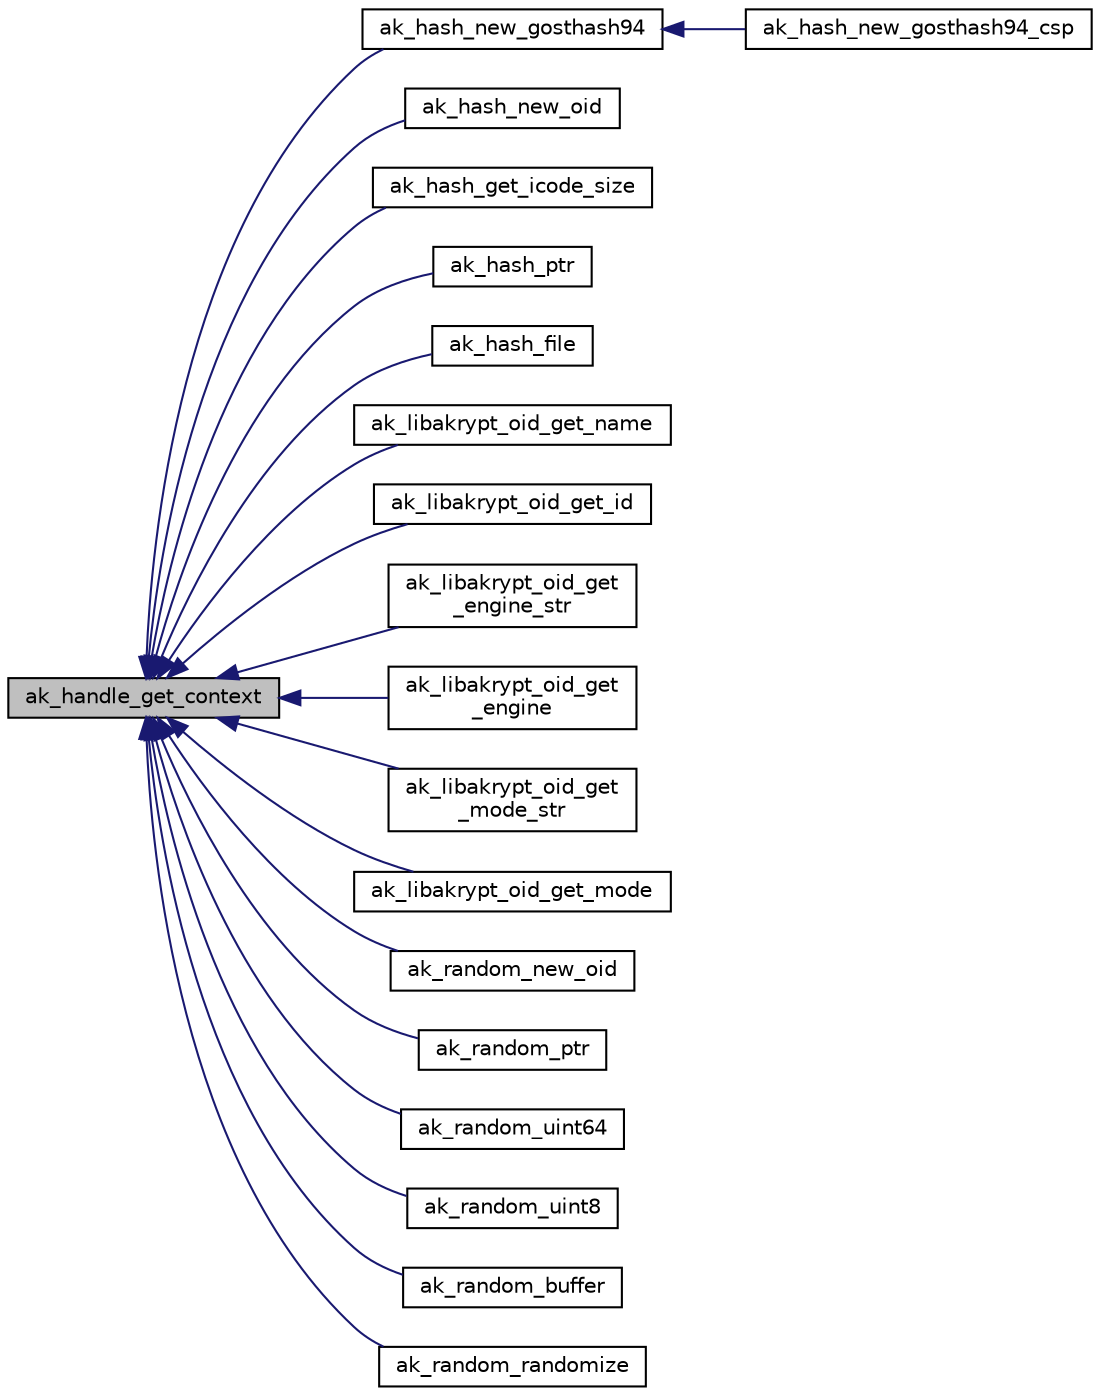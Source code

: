 digraph "ak_handle_get_context"
{
  edge [fontname="Helvetica",fontsize="10",labelfontname="Helvetica",labelfontsize="10"];
  node [fontname="Helvetica",fontsize="10",shape=record];
  rankdir="LR";
  Node1 [label="ak_handle_get_context",height=0.2,width=0.4,color="black", fillcolor="grey75", style="filled", fontcolor="black"];
  Node1 -> Node2 [dir="back",color="midnightblue",fontsize="10",style="solid",fontname="Helvetica"];
  Node2 [label="ak_hash_new_gosthash94",height=0.2,width=0.4,color="black", fillcolor="white", style="filled",URL="$libakrypt_8h.html#a9e050b9bdcf3fb28b7722b4509098f3f",tooltip="Создание дескриптора функции хеширования ГОСТ Р 34.11-94 с заданными таблицами замен. "];
  Node2 -> Node3 [dir="back",color="midnightblue",fontsize="10",style="solid",fontname="Helvetica"];
  Node3 [label="ak_hash_new_gosthash94_csp",height=0.2,width=0.4,color="black", fillcolor="white", style="filled",URL="$libakrypt_8h.html#ae57de30d80d6a08d239c23d437031e32",tooltip="Создание дескриптора функции хеширования ГОСТ Р 34.11-94 с таблицами замен из CSP. "];
  Node1 -> Node4 [dir="back",color="midnightblue",fontsize="10",style="solid",fontname="Helvetica"];
  Node4 [label="ak_hash_new_oid",height=0.2,width=0.4,color="black", fillcolor="white", style="filled",URL="$libakrypt_8h.html#a91784c86b23cbe8aade153aef5641c8e",tooltip="Создание дескриптора функции хеширования по ее OID. "];
  Node1 -> Node5 [dir="back",color="midnightblue",fontsize="10",style="solid",fontname="Helvetica"];
  Node5 [label="ak_hash_get_icode_size",height=0.2,width=0.4,color="black", fillcolor="white", style="filled",URL="$libakrypt_8h.html#a43fea767ad0f9cb05e3da394cc8d5b25",tooltip="Получение длины хешкода для заданной функции хеширования (в байтах). "];
  Node1 -> Node6 [dir="back",color="midnightblue",fontsize="10",style="solid",fontname="Helvetica"];
  Node6 [label="ak_hash_ptr",height=0.2,width=0.4,color="black", fillcolor="white", style="filled",URL="$libakrypt_8h.html#a76952f17bfd5ebd2c8961dac01b1d4c2",tooltip="Хеширование заданной области памяти. "];
  Node1 -> Node7 [dir="back",color="midnightblue",fontsize="10",style="solid",fontname="Helvetica"];
  Node7 [label="ak_hash_file",height=0.2,width=0.4,color="black", fillcolor="white", style="filled",URL="$libakrypt_8h.html#a947f1032e81c23f725b96290154c093b",tooltip="Хеширование заданного файла. "];
  Node1 -> Node8 [dir="back",color="midnightblue",fontsize="10",style="solid",fontname="Helvetica"];
  Node8 [label="ak_libakrypt_oid_get_name",height=0.2,width=0.4,color="black", fillcolor="white", style="filled",URL="$libakrypt_8h.html#add5f2784120e8343177fc81f82c15c8a",tooltip="Получение читаемого имени OID. "];
  Node1 -> Node9 [dir="back",color="midnightblue",fontsize="10",style="solid",fontname="Helvetica"];
  Node9 [label="ak_libakrypt_oid_get_id",height=0.2,width=0.4,color="black", fillcolor="white", style="filled",URL="$libakrypt_8h.html#ac58813c4387dda635bd10ffaedf9550d",tooltip="Получение значения OID - последовательности чисел, разделенных точками. "];
  Node1 -> Node10 [dir="back",color="midnightblue",fontsize="10",style="solid",fontname="Helvetica"];
  Node10 [label="ak_libakrypt_oid_get\l_engine_str",height=0.2,width=0.4,color="black", fillcolor="white", style="filled",URL="$libakrypt_8h.html#a2507fd5ee164b32bf145ec451675edb8",tooltip="Получение словесного описания для типа криптографического механизма. "];
  Node1 -> Node11 [dir="back",color="midnightblue",fontsize="10",style="solid",fontname="Helvetica"];
  Node11 [label="ak_libakrypt_oid_get\l_engine",height=0.2,width=0.4,color="black", fillcolor="white", style="filled",URL="$libakrypt_8h.html#aa926a6f7e39dc39e711ca208ca13fde6",tooltip="Получение типа криптографического механизма. "];
  Node1 -> Node12 [dir="back",color="midnightblue",fontsize="10",style="solid",fontname="Helvetica"];
  Node12 [label="ak_libakrypt_oid_get\l_mode_str",height=0.2,width=0.4,color="black", fillcolor="white", style="filled",URL="$libakrypt_8h.html#a1a8c58ae300b617ab8b9706a18312839",tooltip="Получение словесного описания режима использования криптографического механизма. "];
  Node1 -> Node13 [dir="back",color="midnightblue",fontsize="10",style="solid",fontname="Helvetica"];
  Node13 [label="ak_libakrypt_oid_get_mode",height=0.2,width=0.4,color="black", fillcolor="white", style="filled",URL="$libakrypt_8h.html#a77fe4f6527e1224f7963a53d68eeee72",tooltip="Получение режима использования криптографического механизма. "];
  Node1 -> Node14 [dir="back",color="midnightblue",fontsize="10",style="solid",fontname="Helvetica"];
  Node14 [label="ak_random_new_oid",height=0.2,width=0.4,color="black", fillcolor="white", style="filled",URL="$libakrypt_8h.html#a183cd99424375cb3a91e98141615a64c",tooltip="Создание дескриптора генератора по его OID. "];
  Node1 -> Node15 [dir="back",color="midnightblue",fontsize="10",style="solid",fontname="Helvetica"];
  Node15 [label="ak_random_ptr",height=0.2,width=0.4,color="black", fillcolor="white", style="filled",URL="$libakrypt_8h.html#a6c661d1dbdb42f35dec211aec254a8d6",tooltip="Заполнение заданного массива случайными данными. "];
  Node1 -> Node16 [dir="back",color="midnightblue",fontsize="10",style="solid",fontname="Helvetica"];
  Node16 [label="ak_random_uint64",height=0.2,width=0.4,color="black", fillcolor="white", style="filled",URL="$libakrypt_8h.html#a3b31cc885c5ea339e6d8e83a18de9104",tooltip="Выработка одного псевдо-случайного слова размером 8 байт (64 бита). "];
  Node1 -> Node17 [dir="back",color="midnightblue",fontsize="10",style="solid",fontname="Helvetica"];
  Node17 [label="ak_random_uint8",height=0.2,width=0.4,color="black", fillcolor="white", style="filled",URL="$libakrypt_8h.html#a43123340eb8d94c54cd342e77de55bd2",tooltip="Выработка одного псевдо-случайного байта. "];
  Node1 -> Node18 [dir="back",color="midnightblue",fontsize="10",style="solid",fontname="Helvetica"];
  Node18 [label="ak_random_buffer",height=0.2,width=0.4,color="black", fillcolor="white", style="filled",URL="$libakrypt_8h.html#a86b88090a65c5f0ef2a95633856b6a62",tooltip="Создание буффера заданного размера со случайными данными. "];
  Node1 -> Node19 [dir="back",color="midnightblue",fontsize="10",style="solid",fontname="Helvetica"];
  Node19 [label="ak_random_randomize",height=0.2,width=0.4,color="black", fillcolor="white", style="filled",URL="$libakrypt_8h.html#ae8e23e0a591169bf48944cdac6cd6fd2",tooltip="Инициализация генератора данными, содержащимися в заданной области памяти. "];
}
